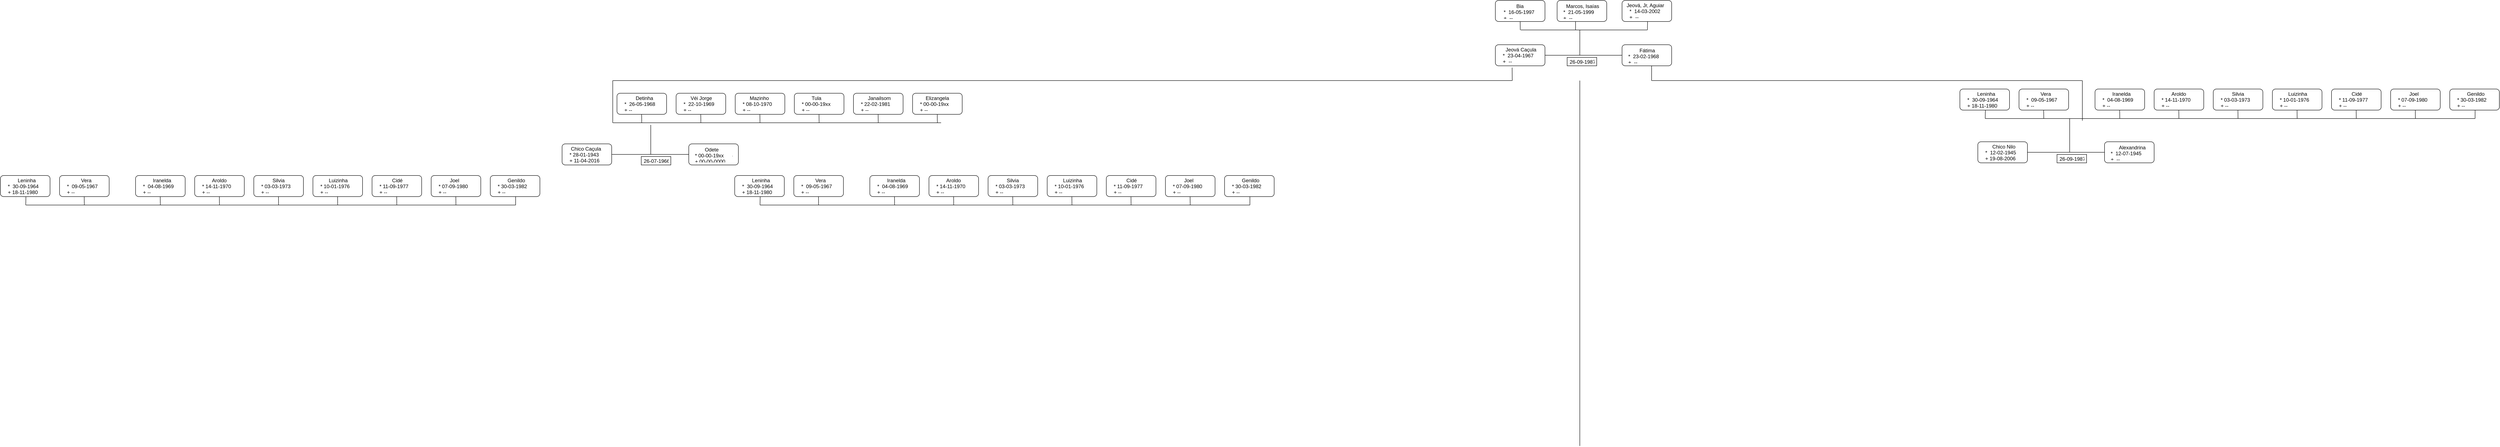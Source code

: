 <mxfile>
    <diagram id="dwh6Nt9CRi5pj_zk__ob" name="Página-1">
        <mxGraphModel dx="4096" dy="428" grid="1" gridSize="10" guides="1" tooltips="1" connect="1" arrows="1" fold="1" page="1" pageScale="1" pageWidth="850" pageHeight="1100" math="0" shadow="0">
            <root>
                <mxCell id="0"/>
                <mxCell id="1" parent="0"/>
                <mxCell id="18" value="" style="rounded=1;whiteSpace=wrap;html=1;" parent="1" vertex="1">
                    <mxGeometry x="386.25" y="50" width="117.5" height="50" as="geometry"/>
                </mxCell>
                <mxCell id="19" value="  Marcos, Isaías   - Marcos Isaías Tomas Aguiar&#10;*  21-05-1999       - realejo, crateús, ce&#10;+  --" style="text;strokeColor=none;fillColor=none;align=left;verticalAlign=middle;spacingLeft=4;spacingRight=4;overflow=hidden;points=[[0,0.5],[1,0.5]];portConstraint=eastwest;rotatable=0;" parent="1" vertex="1">
                    <mxGeometry x="395" y="55" width="100" height="40" as="geometry"/>
                </mxCell>
                <mxCell id="22" value="" style="rounded=1;whiteSpace=wrap;html=1;" parent="1" vertex="1">
                    <mxGeometry x="240" y="155" width="117.5" height="50" as="geometry"/>
                </mxCell>
                <mxCell id="23" value="    Jeová Caçula     - Jeová Caçula de Aguiar Júnior&#10;  *  23-04-1967       - nova olinda, crateús, &#10;  +  --" style="text;strokeColor=none;fillColor=none;align=left;verticalAlign=middle;spacingLeft=4;spacingRight=4;overflow=hidden;points=[[0,0.5],[1,0.5]];portConstraint=eastwest;rotatable=0;" parent="1" vertex="1">
                    <mxGeometry x="245" y="155" width="107.5" height="50" as="geometry"/>
                </mxCell>
                <mxCell id="24" value="" style="rounded=1;whiteSpace=wrap;html=1;" parent="1" vertex="1">
                    <mxGeometry x="540" y="155" width="117.5" height="50" as="geometry"/>
                </mxCell>
                <mxCell id="25" value="        Fátima          - Maria de Fátima Tomaz Aguiar&#10;*  23-02-1968       - melancia, coreaú, ce&#10;+  --" style="text;strokeColor=none;fillColor=none;align=left;verticalAlign=middle;spacingLeft=4;spacingRight=4;overflow=hidden;points=[[0,0.5],[1,0.5]];portConstraint=eastwest;rotatable=0;" parent="1" vertex="1">
                    <mxGeometry x="548.75" y="160" width="100" height="40" as="geometry"/>
                </mxCell>
                <mxCell id="27" value="" style="rounded=1;whiteSpace=wrap;html=1;" parent="1" vertex="1">
                    <mxGeometry x="1382.5" y="385" width="117.5" height="50" as="geometry"/>
                </mxCell>
                <mxCell id="28" value="       Chico Nilo       - Francisco José Domingos&#10;  *  12-02-1945&#10;  + 19-08-2006" style="text;strokeColor=none;fillColor=none;align=left;verticalAlign=middle;spacingLeft=4;spacingRight=4;overflow=hidden;points=[[0,0.5],[1,0.5]];portConstraint=eastwest;rotatable=0;" parent="1" vertex="1">
                    <mxGeometry x="1387.5" y="385" width="107.5" height="50" as="geometry"/>
                </mxCell>
                <mxCell id="29" value="" style="rounded=1;whiteSpace=wrap;html=1;" parent="1" vertex="1">
                    <mxGeometry x="1682.5" y="385" width="117.5" height="50" as="geometry"/>
                </mxCell>
                <mxCell id="30" value="      Alexandrina   - Alexandrina Tomaz Domingos&#10;*  12-07-1945&#10;+  --" style="text;strokeColor=none;fillColor=none;align=left;verticalAlign=middle;spacingLeft=4;spacingRight=4;overflow=hidden;points=[[0,0.5],[1,0.5]];portConstraint=eastwest;rotatable=0;" parent="1" vertex="1">
                    <mxGeometry x="1691.25" y="390" width="100" height="40" as="geometry"/>
                </mxCell>
                <mxCell id="31" value="" style="endArrow=none;html=1;" parent="1" edge="1">
                    <mxGeometry width="50" height="50" relative="1" as="geometry">
                        <mxPoint x="440" y="1106" as="sourcePoint"/>
                        <mxPoint x="440" y="240" as="targetPoint"/>
                    </mxGeometry>
                </mxCell>
                <mxCell id="32" value="" style="rounded=1;whiteSpace=wrap;html=1;" parent="1" vertex="1">
                    <mxGeometry x="1340" y="260" width="117.5" height="50" as="geometry"/>
                </mxCell>
                <mxCell id="33" value="         Leninha         - Maria Lúcia TomazDomingos&#10;  *  30-09-1964       -  melancia, coreaú, ce&#10;  + 18-11-1980" style="text;strokeColor=none;fillColor=none;align=left;verticalAlign=middle;spacingLeft=4;spacingRight=4;overflow=hidden;points=[[0,0.5],[1,0.5]];portConstraint=eastwest;rotatable=0;" parent="1" vertex="1">
                    <mxGeometry x="1345" y="260" width="107.5" height="50" as="geometry"/>
                </mxCell>
                <mxCell id="34" value="" style="rounded=1;whiteSpace=wrap;html=1;" parent="1" vertex="1">
                    <mxGeometry x="1480" y="260" width="117.5" height="50" as="geometry"/>
                </mxCell>
                <mxCell id="35" value="            Vera           - Vera Lúcia Tomaz de Araújo&#10;  *  09-05-1967       - melancia, coreaú, ce&#10;  + --" style="text;strokeColor=none;fillColor=none;align=left;verticalAlign=middle;spacingLeft=4;spacingRight=4;overflow=hidden;points=[[0,0.5],[1,0.5]];portConstraint=eastwest;rotatable=0;" parent="1" vertex="1">
                    <mxGeometry x="1485" y="260" width="107.5" height="50" as="geometry"/>
                </mxCell>
                <mxCell id="36" value="" style="rounded=1;whiteSpace=wrap;html=1;" parent="1" vertex="1">
                    <mxGeometry x="1660" y="260" width="117.5" height="50" as="geometry"/>
                </mxCell>
                <mxCell id="37" value="         Iranelda         - Iranelda Maria TomazDomingos&#10;  *  04-08-1969       - melancia, coreaú, ce&#10;  + --" style="text;strokeColor=none;fillColor=none;align=left;verticalAlign=middle;spacingLeft=4;spacingRight=4;overflow=hidden;points=[[0,0.5],[1,0.5]];portConstraint=eastwest;rotatable=0;" parent="1" vertex="1">
                    <mxGeometry x="1665" y="260" width="107.5" height="50" as="geometry"/>
                </mxCell>
                <mxCell id="38" value="" style="rounded=1;whiteSpace=wrap;html=1;" parent="1" vertex="1">
                    <mxGeometry x="1800" y="260" width="117.5" height="50" as="geometry"/>
                </mxCell>
                <mxCell id="39" value="         Aroldo            - José Aroldo Tomaz Domingos&#10;  * 14-11-1970         - melancia, coreaú, ce&#10;  + --" style="text;strokeColor=none;fillColor=none;align=left;verticalAlign=middle;spacingLeft=4;spacingRight=4;overflow=hidden;points=[[0,0.5],[1,0.5]];portConstraint=eastwest;rotatable=0;" parent="1" vertex="1">
                    <mxGeometry x="1805" y="260" width="107.5" height="50" as="geometry"/>
                </mxCell>
                <mxCell id="40" value="" style="rounded=1;whiteSpace=wrap;html=1;" parent="1" vertex="1">
                    <mxGeometry x="1940" y="260" width="117.5" height="50" as="geometry"/>
                </mxCell>
                <mxCell id="41" value="          Silvia            - Antonia Silvia Helena Tomaz Soares&#10;  * 03-03-1973        - melancia, coreaú, ce&#10;  + --" style="text;strokeColor=none;fillColor=none;align=left;verticalAlign=middle;spacingLeft=4;spacingRight=4;overflow=hidden;points=[[0,0.5],[1,0.5]];portConstraint=eastwest;rotatable=0;" parent="1" vertex="1">
                    <mxGeometry x="1945" y="260" width="107.5" height="50" as="geometry"/>
                </mxCell>
                <mxCell id="42" value="" style="rounded=1;whiteSpace=wrap;html=1;" parent="1" vertex="1">
                    <mxGeometry x="2080" y="260" width="117.5" height="50" as="geometry"/>
                </mxCell>
                <mxCell id="43" value="        Luizinha         - Luiza Maria Tomaz Domingos&#10;  * 10-01-1976        - melancia, coreaú, ce&#10;  + --" style="text;strokeColor=none;fillColor=none;align=left;verticalAlign=middle;spacingLeft=4;spacingRight=4;overflow=hidden;points=[[0,0.5],[1,0.5]];portConstraint=eastwest;rotatable=0;" parent="1" vertex="1">
                    <mxGeometry x="2085" y="260" width="107.5" height="50" as="geometry"/>
                </mxCell>
                <mxCell id="44" value="" style="rounded=1;whiteSpace=wrap;html=1;" parent="1" vertex="1">
                    <mxGeometry x="2220" y="260" width="117.5" height="50" as="geometry"/>
                </mxCell>
                <mxCell id="45" value="           Cidé             - Francisco Franscidé Tomaz Domingos&#10;  * 11-09-1977         - nova olinda, coreaú, ce&#10;  + --" style="text;strokeColor=none;fillColor=none;align=left;verticalAlign=middle;spacingLeft=4;spacingRight=4;overflow=hidden;points=[[0,0.5],[1,0.5]];portConstraint=eastwest;rotatable=0;" parent="1" vertex="1">
                    <mxGeometry x="2225" y="260" width="107.5" height="50" as="geometry"/>
                </mxCell>
                <mxCell id="46" value="" style="rounded=1;whiteSpace=wrap;html=1;" parent="1" vertex="1">
                    <mxGeometry x="2360" y="260" width="117.5" height="50" as="geometry"/>
                </mxCell>
                <mxCell id="47" value="          Joel              - Franscisco Joel Tomaz Domingos&#10;  * 07-09-1980         - nova olinda, coreaú, ce&#10;  + --" style="text;strokeColor=none;fillColor=none;align=left;verticalAlign=middle;spacingLeft=4;spacingRight=4;overflow=hidden;points=[[0,0.5],[1,0.5]];portConstraint=eastwest;rotatable=0;" parent="1" vertex="1">
                    <mxGeometry x="2365" y="260" width="107.5" height="50" as="geometry"/>
                </mxCell>
                <mxCell id="48" value="" style="rounded=1;whiteSpace=wrap;html=1;" parent="1" vertex="1">
                    <mxGeometry x="2500" y="260" width="117.5" height="50" as="geometry"/>
                </mxCell>
                <mxCell id="49" value="         Genildo          - Antonio Genildo Tomaz Domingos&#10;  * 30-03-1982         - nova olinda, coreaú, ce&#10;  + --" style="text;strokeColor=none;fillColor=none;align=left;verticalAlign=middle;spacingLeft=4;spacingRight=4;overflow=hidden;points=[[0,0.5],[1,0.5]];portConstraint=eastwest;rotatable=0;" parent="1" vertex="1">
                    <mxGeometry x="2505" y="260" width="107.5" height="50" as="geometry"/>
                </mxCell>
                <mxCell id="50" value="" style="endArrow=none;html=1;entryX=0;entryY=0.5;entryDx=0;entryDy=0;exitX=1;exitY=0.5;exitDx=0;exitDy=0;" parent="1" source="22" target="24" edge="1">
                    <mxGeometry width="50" height="50" relative="1" as="geometry">
                        <mxPoint x="380" y="260" as="sourcePoint"/>
                        <mxPoint x="430" y="210" as="targetPoint"/>
                    </mxGeometry>
                </mxCell>
                <mxCell id="51" value="" style="endArrow=none;html=1;entryX=0.371;entryY=1.002;entryDx=0;entryDy=0;entryPerimeter=0;" parent="1" target="18" edge="1">
                    <mxGeometry width="50" height="50" relative="1" as="geometry">
                        <mxPoint x="430" y="120" as="sourcePoint"/>
                        <mxPoint x="441" y="100" as="targetPoint"/>
                    </mxGeometry>
                </mxCell>
                <mxCell id="54" value="" style="endArrow=none;html=1;" parent="1" edge="1">
                    <mxGeometry width="50" height="50" relative="1" as="geometry">
                        <mxPoint x="300" y="120" as="sourcePoint"/>
                        <mxPoint x="600" y="120" as="targetPoint"/>
                    </mxGeometry>
                </mxCell>
                <mxCell id="55" value="" style="endArrow=none;html=1;" parent="1" edge="1">
                    <mxGeometry width="50" height="50" relative="1" as="geometry">
                        <mxPoint x="440" y="180" as="sourcePoint"/>
                        <mxPoint x="440" y="120" as="targetPoint"/>
                    </mxGeometry>
                </mxCell>
                <mxCell id="56" value="" style="endArrow=none;html=1;exitX=1;exitY=0.5;exitDx=0;exitDy=0;entryX=0;entryY=0.5;entryDx=0;entryDy=0;" parent="1" source="27" target="29" edge="1">
                    <mxGeometry width="50" height="50" relative="1" as="geometry">
                        <mxPoint x="1660" y="400" as="sourcePoint"/>
                        <mxPoint x="1680" y="405" as="targetPoint"/>
                    </mxGeometry>
                </mxCell>
                <mxCell id="57" value="" style="endArrow=none;html=1;entryX=0.515;entryY=1;entryDx=0;entryDy=0;entryPerimeter=0;" parent="1" target="33" edge="1">
                    <mxGeometry width="50" height="50" relative="1" as="geometry">
                        <mxPoint x="1400" y="330" as="sourcePoint"/>
                        <mxPoint x="1398.41" y="310" as="targetPoint"/>
                    </mxGeometry>
                </mxCell>
                <mxCell id="58" value="" style="endArrow=none;html=1;entryX=0.5;entryY=1;entryDx=0;entryDy=0;" parent="1" edge="1">
                    <mxGeometry width="50" height="50" relative="1" as="geometry">
                        <mxPoint x="1538.66" y="330" as="sourcePoint"/>
                        <mxPoint x="1538.41" y="310" as="targetPoint"/>
                    </mxGeometry>
                </mxCell>
                <mxCell id="59" value="" style="endArrow=none;html=1;entryX=0.5;entryY=1;entryDx=0;entryDy=0;" parent="1" edge="1">
                    <mxGeometry width="50" height="50" relative="1" as="geometry">
                        <mxPoint x="1718.66" y="330" as="sourcePoint"/>
                        <mxPoint x="1718.41" y="310" as="targetPoint"/>
                    </mxGeometry>
                </mxCell>
                <mxCell id="60" value="" style="endArrow=none;html=1;entryX=0.5;entryY=1;entryDx=0;entryDy=0;" parent="1" edge="1">
                    <mxGeometry width="50" height="50" relative="1" as="geometry">
                        <mxPoint x="1858.66" y="330" as="sourcePoint"/>
                        <mxPoint x="1858.41" y="310" as="targetPoint"/>
                    </mxGeometry>
                </mxCell>
                <mxCell id="62" value="" style="endArrow=none;html=1;entryX=0.5;entryY=1;entryDx=0;entryDy=0;" parent="1" edge="1">
                    <mxGeometry width="50" height="50" relative="1" as="geometry">
                        <mxPoint x="1998.66" y="330" as="sourcePoint"/>
                        <mxPoint x="1998.41" y="310" as="targetPoint"/>
                    </mxGeometry>
                </mxCell>
                <mxCell id="63" value="" style="endArrow=none;html=1;entryX=0.5;entryY=1;entryDx=0;entryDy=0;" parent="1" edge="1">
                    <mxGeometry width="50" height="50" relative="1" as="geometry">
                        <mxPoint x="2138.66" y="330" as="sourcePoint"/>
                        <mxPoint x="2138.41" y="310" as="targetPoint"/>
                    </mxGeometry>
                </mxCell>
                <mxCell id="64" value="" style="endArrow=none;html=1;entryX=0.5;entryY=1;entryDx=0;entryDy=0;" parent="1" edge="1">
                    <mxGeometry width="50" height="50" relative="1" as="geometry">
                        <mxPoint x="2278.66" y="330" as="sourcePoint"/>
                        <mxPoint x="2278.41" y="310" as="targetPoint"/>
                    </mxGeometry>
                </mxCell>
                <mxCell id="65" value="" style="endArrow=none;html=1;entryX=0.5;entryY=1;entryDx=0;entryDy=0;" parent="1" edge="1">
                    <mxGeometry width="50" height="50" relative="1" as="geometry">
                        <mxPoint x="2418.66" y="330" as="sourcePoint"/>
                        <mxPoint x="2418.41" y="310" as="targetPoint"/>
                    </mxGeometry>
                </mxCell>
                <mxCell id="66" value="" style="endArrow=none;html=1;entryX=0.512;entryY=0.997;entryDx=0;entryDy=0;entryPerimeter=0;" parent="1" target="49" edge="1">
                    <mxGeometry width="50" height="50" relative="1" as="geometry">
                        <mxPoint x="2560" y="330" as="sourcePoint"/>
                        <mxPoint x="2558.41" y="310" as="targetPoint"/>
                    </mxGeometry>
                </mxCell>
                <mxCell id="67" value="" style="endArrow=none;html=1;" parent="1" edge="1">
                    <mxGeometry width="50" height="50" relative="1" as="geometry">
                        <mxPoint x="1400" y="330" as="sourcePoint"/>
                        <mxPoint x="2560" y="330" as="targetPoint"/>
                    </mxGeometry>
                </mxCell>
                <mxCell id="68" value="" style="endArrow=none;html=1;" parent="1" edge="1">
                    <mxGeometry width="50" height="50" relative="1" as="geometry">
                        <mxPoint x="1630" y="240" as="sourcePoint"/>
                        <mxPoint x="610" y="240" as="targetPoint"/>
                    </mxGeometry>
                </mxCell>
                <mxCell id="69" value="" style="endArrow=none;html=1;entryX=0.596;entryY=1.002;entryDx=0;entryDy=0;entryPerimeter=0;" parent="1" target="24" edge="1">
                    <mxGeometry width="50" height="50" relative="1" as="geometry">
                        <mxPoint x="610" y="240" as="sourcePoint"/>
                        <mxPoint x="598.56" y="205" as="targetPoint"/>
                    </mxGeometry>
                </mxCell>
                <mxCell id="70" value="" style="endArrow=none;html=1;" parent="1" edge="1">
                    <mxGeometry width="50" height="50" relative="1" as="geometry">
                        <mxPoint x="1630" y="335" as="sourcePoint"/>
                        <mxPoint x="1630" y="240" as="targetPoint"/>
                    </mxGeometry>
                </mxCell>
                <mxCell id="71" value="" style="endArrow=none;html=1;" parent="1" edge="1">
                    <mxGeometry width="50" height="50" relative="1" as="geometry">
                        <mxPoint x="1600" y="410" as="sourcePoint"/>
                        <mxPoint x="1600" y="330" as="targetPoint"/>
                    </mxGeometry>
                </mxCell>
                <mxCell id="76" value="" style="rounded=0;whiteSpace=wrap;html=1;" parent="1" vertex="1">
                    <mxGeometry x="410" y="185" width="70" height="20" as="geometry"/>
                </mxCell>
                <mxCell id="78" value="26-09-1987 independência, ce" style="text;strokeColor=none;fillColor=none;align=left;verticalAlign=middle;spacingLeft=4;spacingRight=4;overflow=hidden;points=[[0,0.5],[1,0.5]];portConstraint=eastwest;rotatable=0;" parent="1" vertex="1">
                    <mxGeometry x="410" y="185" width="70" height="20" as="geometry"/>
                </mxCell>
                <mxCell id="79" value="" style="rounded=0;whiteSpace=wrap;html=1;" parent="1" vertex="1">
                    <mxGeometry x="1570" y="415" width="70" height="20" as="geometry"/>
                </mxCell>
                <mxCell id="80" value="26-09-1987 independência, ce" style="text;strokeColor=none;fillColor=none;align=left;verticalAlign=middle;spacingLeft=4;spacingRight=4;overflow=hidden;points=[[0,0.5],[1,0.5]];portConstraint=eastwest;rotatable=0;" parent="1" vertex="1">
                    <mxGeometry x="1570" y="415" width="70" height="20" as="geometry"/>
                </mxCell>
                <mxCell id="82" value="" style="rounded=1;whiteSpace=wrap;html=1;" parent="1" vertex="1">
                    <mxGeometry x="-1970" y="390" width="117.5" height="50" as="geometry"/>
                </mxCell>
                <mxCell id="83" value="   Chico Caçula       - Francisco Caçula Neto&#10;  * 28-01-1943&#10;  + 11-04-2016" style="text;strokeColor=none;fillColor=none;align=left;verticalAlign=middle;spacingLeft=4;spacingRight=4;overflow=hidden;points=[[0,0.5],[1,0.5]];portConstraint=eastwest;rotatable=0;" parent="1" vertex="1">
                    <mxGeometry x="-1965" y="390" width="107.5" height="50" as="geometry"/>
                </mxCell>
                <mxCell id="84" value="" style="rounded=1;whiteSpace=wrap;html=1;" parent="1" vertex="1">
                    <mxGeometry x="-1670" y="390" width="117.5" height="50" as="geometry"/>
                </mxCell>
                <mxCell id="85" value="       Odete           - Maria Odete de Aguiar&#10;* 00-00-19xx      - riacho do gado, independencia, ce&#10;+ 00-00-0000" style="text;strokeColor=none;fillColor=none;align=left;verticalAlign=middle;spacingLeft=4;spacingRight=4;overflow=hidden;points=[[0,0.5],[1,0.5]];portConstraint=eastwest;rotatable=0;" parent="1" vertex="1">
                    <mxGeometry x="-1661.25" y="395" width="100" height="40" as="geometry"/>
                </mxCell>
                <mxCell id="88" value="" style="rounded=1;whiteSpace=wrap;html=1;" parent="1" vertex="1">
                    <mxGeometry x="-1840" y="270" width="117.5" height="50" as="geometry"/>
                </mxCell>
                <mxCell id="89" value="          Detinha         -  Antonia Elizete De Aguiar&#10;  *  26-05-1968       - nova olinda, independencia, ce&#10;  + --" style="text;strokeColor=none;fillColor=none;align=left;verticalAlign=middle;spacingLeft=4;spacingRight=4;overflow=hidden;points=[[0,0.5],[1,0.5]];portConstraint=eastwest;rotatable=0;" parent="1" vertex="1">
                    <mxGeometry x="-1835" y="270" width="107.5" height="50" as="geometry"/>
                </mxCell>
                <mxCell id="90" value="" style="rounded=1;whiteSpace=wrap;html=1;" parent="1" vertex="1">
                    <mxGeometry x="-1700" y="270" width="117.5" height="50" as="geometry"/>
                </mxCell>
                <mxCell id="91" value="       Véi Jorge          - Jorge Luiz Caçula de Aguiar&#10;  *  22-10-1969       - nova olinda, independencia, ce&#10;  + --" style="text;strokeColor=none;fillColor=none;align=left;verticalAlign=middle;spacingLeft=4;spacingRight=4;overflow=hidden;points=[[0,0.5],[1,0.5]];portConstraint=eastwest;rotatable=0;" parent="1" vertex="1">
                    <mxGeometry x="-1695" y="270" width="107.5" height="50" as="geometry"/>
                </mxCell>
                <mxCell id="92" value="" style="rounded=1;whiteSpace=wrap;html=1;" parent="1" vertex="1">
                    <mxGeometry x="-1560" y="270" width="117.5" height="50" as="geometry"/>
                </mxCell>
                <mxCell id="93" value="       Mazinho            - Geosmar Caçula de Aguiar&#10;  * 08-10-1970         - nova olinda, independencia, ce&#10;  + --" style="text;strokeColor=none;fillColor=none;align=left;verticalAlign=middle;spacingLeft=4;spacingRight=4;overflow=hidden;points=[[0,0.5],[1,0.5]];portConstraint=eastwest;rotatable=0;" parent="1" vertex="1">
                    <mxGeometry x="-1555" y="270" width="107.5" height="50" as="geometry"/>
                </mxCell>
                <mxCell id="94" value="" style="rounded=1;whiteSpace=wrap;html=1;" parent="1" vertex="1">
                    <mxGeometry x="-1420" y="270" width="117.5" height="50" as="geometry"/>
                </mxCell>
                <mxCell id="95" value="         Tula               - Jonas Caçula de Aguiar&#10;  * 00-00-19xx        - nova olinda, independencia, ce&#10;  + --" style="text;strokeColor=none;fillColor=none;align=left;verticalAlign=middle;spacingLeft=4;spacingRight=4;overflow=hidden;points=[[0,0.5],[1,0.5]];portConstraint=eastwest;rotatable=0;" parent="1" vertex="1">
                    <mxGeometry x="-1415" y="270" width="107.5" height="50" as="geometry"/>
                </mxCell>
                <mxCell id="96" value="" style="rounded=1;whiteSpace=wrap;html=1;" parent="1" vertex="1">
                    <mxGeometry x="-1280" y="270" width="117.5" height="50" as="geometry"/>
                </mxCell>
                <mxCell id="97" value="       Janailsom       - Janailsom Caçula de Aguiar&#10;  * 22-02-1981        - mnova olinda, independencia, ce&#10;  + --" style="text;strokeColor=none;fillColor=none;align=left;verticalAlign=middle;spacingLeft=4;spacingRight=4;overflow=hidden;points=[[0,0.5],[1,0.5]];portConstraint=eastwest;rotatable=0;" parent="1" vertex="1">
                    <mxGeometry x="-1275" y="270" width="107.5" height="50" as="geometry"/>
                </mxCell>
                <mxCell id="98" value="" style="rounded=1;whiteSpace=wrap;html=1;" parent="1" vertex="1">
                    <mxGeometry x="-1140" y="270" width="117.5" height="50" as="geometry"/>
                </mxCell>
                <mxCell id="99" value="      Elizangela        - Elizangela Caçula de Aguiar&#10;  * 00-00-19xx         - nova olinda, independencia, ce&#10;  + --" style="text;strokeColor=none;fillColor=none;align=left;verticalAlign=middle;spacingLeft=4;spacingRight=4;overflow=hidden;points=[[0,0.5],[1,0.5]];portConstraint=eastwest;rotatable=0;" parent="1" vertex="1">
                    <mxGeometry x="-1135" y="270" width="107.5" height="50" as="geometry"/>
                </mxCell>
                <mxCell id="104" value="" style="endArrow=none;html=1;exitX=1;exitY=0.5;exitDx=0;exitDy=0;entryX=0;entryY=0.5;entryDx=0;entryDy=0;" parent="1" source="82" target="84" edge="1">
                    <mxGeometry width="50" height="50" relative="1" as="geometry">
                        <mxPoint x="-1692.5" y="405" as="sourcePoint"/>
                        <mxPoint x="-1672.5" y="410" as="targetPoint"/>
                        <Array as="points">
                            <mxPoint x="-1760" y="415"/>
                        </Array>
                    </mxGeometry>
                </mxCell>
                <mxCell id="105" value="" style="endArrow=none;html=1;" parent="1" edge="1">
                    <mxGeometry width="50" height="50" relative="1" as="geometry">
                        <mxPoint x="-1850" y="340" as="sourcePoint"/>
                        <mxPoint x="-1850" y="240" as="targetPoint"/>
                    </mxGeometry>
                </mxCell>
                <mxCell id="106" value="" style="endArrow=none;html=1;entryX=0.5;entryY=1;entryDx=0;entryDy=0;" parent="1" edge="1">
                    <mxGeometry width="50" height="50" relative="1" as="geometry">
                        <mxPoint x="-1781.34" y="340" as="sourcePoint"/>
                        <mxPoint x="-1781.59" y="320" as="targetPoint"/>
                    </mxGeometry>
                </mxCell>
                <mxCell id="107" value="" style="endArrow=none;html=1;entryX=0.5;entryY=1;entryDx=0;entryDy=0;" parent="1" edge="1">
                    <mxGeometry width="50" height="50" relative="1" as="geometry">
                        <mxPoint x="-1641.34" y="340" as="sourcePoint"/>
                        <mxPoint x="-1641.59" y="320" as="targetPoint"/>
                    </mxGeometry>
                </mxCell>
                <mxCell id="108" value="" style="endArrow=none;html=1;entryX=0.5;entryY=1;entryDx=0;entryDy=0;" parent="1" edge="1">
                    <mxGeometry width="50" height="50" relative="1" as="geometry">
                        <mxPoint x="-1501.34" y="340" as="sourcePoint"/>
                        <mxPoint x="-1501.59" y="320" as="targetPoint"/>
                    </mxGeometry>
                </mxCell>
                <mxCell id="109" value="" style="endArrow=none;html=1;entryX=0.5;entryY=1;entryDx=0;entryDy=0;" parent="1" edge="1">
                    <mxGeometry width="50" height="50" relative="1" as="geometry">
                        <mxPoint x="-1361.34" y="340" as="sourcePoint"/>
                        <mxPoint x="-1361.59" y="320" as="targetPoint"/>
                    </mxGeometry>
                </mxCell>
                <mxCell id="110" value="" style="endArrow=none;html=1;entryX=0.5;entryY=1;entryDx=0;entryDy=0;" parent="1" edge="1">
                    <mxGeometry width="50" height="50" relative="1" as="geometry">
                        <mxPoint x="-1221.34" y="340" as="sourcePoint"/>
                        <mxPoint x="-1221.59" y="320" as="targetPoint"/>
                    </mxGeometry>
                </mxCell>
                <mxCell id="111" value="" style="endArrow=none;html=1;entryX=0.5;entryY=1;entryDx=0;entryDy=0;" parent="1" edge="1">
                    <mxGeometry width="50" height="50" relative="1" as="geometry">
                        <mxPoint x="-1081.34" y="340" as="sourcePoint"/>
                        <mxPoint x="-1081.59" y="320" as="targetPoint"/>
                    </mxGeometry>
                </mxCell>
                <mxCell id="114" value="" style="endArrow=none;html=1;" parent="1" edge="1">
                    <mxGeometry width="50" height="50" relative="1" as="geometry">
                        <mxPoint x="-1850" y="340" as="sourcePoint"/>
                        <mxPoint x="-1072.5" y="340" as="targetPoint"/>
                    </mxGeometry>
                </mxCell>
                <mxCell id="117" value="" style="rounded=0;whiteSpace=wrap;html=1;" parent="1" vertex="1">
                    <mxGeometry x="-1782.5" y="420" width="70" height="20" as="geometry"/>
                </mxCell>
                <mxCell id="118" value="26-07-1966 - independência, ce" style="text;strokeColor=none;fillColor=none;align=left;verticalAlign=middle;spacingLeft=4;spacingRight=4;overflow=hidden;points=[[0,0.5],[1,0.5]];portConstraint=eastwest;rotatable=0;" parent="1" vertex="1">
                    <mxGeometry x="-1782.5" y="420" width="70" height="20" as="geometry"/>
                </mxCell>
                <mxCell id="119" value="" style="endArrow=none;html=1;entryX=0.323;entryY=1.082;entryDx=0;entryDy=0;entryPerimeter=0;" parent="1" target="23" edge="1">
                    <mxGeometry width="50" height="50" relative="1" as="geometry">
                        <mxPoint x="280" y="240" as="sourcePoint"/>
                        <mxPoint x="250" y="270" as="targetPoint"/>
                    </mxGeometry>
                </mxCell>
                <mxCell id="120" value="" style="endArrow=none;html=1;" parent="1" edge="1">
                    <mxGeometry width="50" height="50" relative="1" as="geometry">
                        <mxPoint x="-1850" y="240" as="sourcePoint"/>
                        <mxPoint x="280" y="240" as="targetPoint"/>
                    </mxGeometry>
                </mxCell>
                <mxCell id="121" value="" style="rounded=1;whiteSpace=wrap;html=1;" parent="1" vertex="1">
                    <mxGeometry x="540" y="50" width="117.5" height="50" as="geometry"/>
                </mxCell>
                <mxCell id="122" value="Jeová, Jr, Aguiar   - Jeová Caçula de Aguiar Júnior&#10;  *  14-03-2002       - realejo, crateús, ceará&#10;  +  --" style="text;strokeColor=none;fillColor=none;align=left;verticalAlign=middle;spacingLeft=4;spacingRight=4;overflow=hidden;points=[[0,0.5],[1,0.5]];portConstraint=eastwest;rotatable=0;" parent="1" vertex="1">
                    <mxGeometry x="545" y="50" width="107.5" height="50" as="geometry"/>
                </mxCell>
                <mxCell id="123" value="" style="endArrow=none;html=1;entryX=0.516;entryY=1.002;entryDx=0;entryDy=0;entryPerimeter=0;" parent="1" target="122" edge="1">
                    <mxGeometry width="50" height="50" relative="1" as="geometry">
                        <mxPoint x="600" y="120" as="sourcePoint"/>
                        <mxPoint x="750.9" y="108.8" as="targetPoint"/>
                    </mxGeometry>
                </mxCell>
                <mxCell id="124" value="" style="rounded=1;whiteSpace=wrap;html=1;" parent="1" vertex="1">
                    <mxGeometry x="240" y="50" width="117.5" height="50" as="geometry"/>
                </mxCell>
                <mxCell id="125" value="         Bia           - Maria Beatriz Tomaz Aguiar&#10;*  16-05-1997    - realejo, crateús, ce&#10;+  --" style="text;strokeColor=none;fillColor=none;align=left;verticalAlign=middle;spacingLeft=4;spacingRight=4;overflow=hidden;points=[[0,0.5],[1,0.5]];portConstraint=eastwest;rotatable=0;" parent="1" vertex="1">
                    <mxGeometry x="253.75" y="55" width="90" height="40" as="geometry"/>
                </mxCell>
                <mxCell id="126" value="" style="endArrow=none;html=1;entryX=0.5;entryY=1;entryDx=0;entryDy=0;" parent="1" target="124" edge="1">
                    <mxGeometry width="50" height="50" relative="1" as="geometry">
                        <mxPoint x="299" y="120" as="sourcePoint"/>
                        <mxPoint x="260" y="120" as="targetPoint"/>
                    </mxGeometry>
                </mxCell>
                <mxCell id="127" value="" style="endArrow=none;html=1;" parent="1" edge="1">
                    <mxGeometry width="50" height="50" relative="1" as="geometry">
                        <mxPoint x="-1760" y="345" as="sourcePoint"/>
                        <mxPoint x="-1760" y="415" as="targetPoint"/>
                    </mxGeometry>
                </mxCell>
                <mxCell id="128" value="" style="rounded=1;whiteSpace=wrap;html=1;" vertex="1" parent="1">
                    <mxGeometry x="-3300" y="465" width="117.5" height="50" as="geometry"/>
                </mxCell>
                <mxCell id="129" value="         Leninha         - Maria Lúcia TomazDomingos&#10;  *  30-09-1964       -  melancia, coreaú, ce&#10;  + 18-11-1980" style="text;strokeColor=none;fillColor=none;align=left;verticalAlign=middle;spacingLeft=4;spacingRight=4;overflow=hidden;points=[[0,0.5],[1,0.5]];portConstraint=eastwest;rotatable=0;" vertex="1" parent="1">
                    <mxGeometry x="-3295" y="465" width="107.5" height="50" as="geometry"/>
                </mxCell>
                <mxCell id="130" value="" style="rounded=1;whiteSpace=wrap;html=1;" vertex="1" parent="1">
                    <mxGeometry x="-3160" y="465" width="117.5" height="50" as="geometry"/>
                </mxCell>
                <mxCell id="131" value="            Vera           - Vera Lúcia Tomaz de Araújo&#10;  *  09-05-1967       - melancia, coreaú, ce&#10;  + --" style="text;strokeColor=none;fillColor=none;align=left;verticalAlign=middle;spacingLeft=4;spacingRight=4;overflow=hidden;points=[[0,0.5],[1,0.5]];portConstraint=eastwest;rotatable=0;" vertex="1" parent="1">
                    <mxGeometry x="-3155" y="465" width="107.5" height="50" as="geometry"/>
                </mxCell>
                <mxCell id="132" value="" style="rounded=1;whiteSpace=wrap;html=1;" vertex="1" parent="1">
                    <mxGeometry x="-2980" y="465" width="117.5" height="50" as="geometry"/>
                </mxCell>
                <mxCell id="133" value="         Iranelda         - Iranelda Maria TomazDomingos&#10;  *  04-08-1969       - melancia, coreaú, ce&#10;  + --" style="text;strokeColor=none;fillColor=none;align=left;verticalAlign=middle;spacingLeft=4;spacingRight=4;overflow=hidden;points=[[0,0.5],[1,0.5]];portConstraint=eastwest;rotatable=0;" vertex="1" parent="1">
                    <mxGeometry x="-2975" y="465" width="107.5" height="50" as="geometry"/>
                </mxCell>
                <mxCell id="134" value="" style="rounded=1;whiteSpace=wrap;html=1;" vertex="1" parent="1">
                    <mxGeometry x="-2840" y="465" width="117.5" height="50" as="geometry"/>
                </mxCell>
                <mxCell id="135" value="         Aroldo            - José Aroldo Tomaz Domingos&#10;  * 14-11-1970         - melancia, coreaú, ce&#10;  + --" style="text;strokeColor=none;fillColor=none;align=left;verticalAlign=middle;spacingLeft=4;spacingRight=4;overflow=hidden;points=[[0,0.5],[1,0.5]];portConstraint=eastwest;rotatable=0;" vertex="1" parent="1">
                    <mxGeometry x="-2835" y="465" width="107.5" height="50" as="geometry"/>
                </mxCell>
                <mxCell id="136" value="" style="rounded=1;whiteSpace=wrap;html=1;" vertex="1" parent="1">
                    <mxGeometry x="-2700" y="465" width="117.5" height="50" as="geometry"/>
                </mxCell>
                <mxCell id="137" value="          Silvia            - Antonia Silvia Helena Tomaz Soares&#10;  * 03-03-1973        - melancia, coreaú, ce&#10;  + --" style="text;strokeColor=none;fillColor=none;align=left;verticalAlign=middle;spacingLeft=4;spacingRight=4;overflow=hidden;points=[[0,0.5],[1,0.5]];portConstraint=eastwest;rotatable=0;" vertex="1" parent="1">
                    <mxGeometry x="-2695" y="465" width="107.5" height="50" as="geometry"/>
                </mxCell>
                <mxCell id="138" value="" style="rounded=1;whiteSpace=wrap;html=1;" vertex="1" parent="1">
                    <mxGeometry x="-2560" y="465" width="117.5" height="50" as="geometry"/>
                </mxCell>
                <mxCell id="139" value="        Luizinha         - Luiza Maria Tomaz Domingos&#10;  * 10-01-1976        - melancia, coreaú, ce&#10;  + --" style="text;strokeColor=none;fillColor=none;align=left;verticalAlign=middle;spacingLeft=4;spacingRight=4;overflow=hidden;points=[[0,0.5],[1,0.5]];portConstraint=eastwest;rotatable=0;" vertex="1" parent="1">
                    <mxGeometry x="-2555" y="465" width="107.5" height="50" as="geometry"/>
                </mxCell>
                <mxCell id="140" value="" style="rounded=1;whiteSpace=wrap;html=1;" vertex="1" parent="1">
                    <mxGeometry x="-2420" y="465" width="117.5" height="50" as="geometry"/>
                </mxCell>
                <mxCell id="141" value="           Cidé             - Francisco Franscidé Tomaz Domingos&#10;  * 11-09-1977         - nova olinda, coreaú, ce&#10;  + --" style="text;strokeColor=none;fillColor=none;align=left;verticalAlign=middle;spacingLeft=4;spacingRight=4;overflow=hidden;points=[[0,0.5],[1,0.5]];portConstraint=eastwest;rotatable=0;" vertex="1" parent="1">
                    <mxGeometry x="-2415" y="465" width="107.5" height="50" as="geometry"/>
                </mxCell>
                <mxCell id="142" value="" style="rounded=1;whiteSpace=wrap;html=1;" vertex="1" parent="1">
                    <mxGeometry x="-2280" y="465" width="117.5" height="50" as="geometry"/>
                </mxCell>
                <mxCell id="143" value="          Joel              - Franscisco Joel Tomaz Domingos&#10;  * 07-09-1980         - nova olinda, coreaú, ce&#10;  + --" style="text;strokeColor=none;fillColor=none;align=left;verticalAlign=middle;spacingLeft=4;spacingRight=4;overflow=hidden;points=[[0,0.5],[1,0.5]];portConstraint=eastwest;rotatable=0;" vertex="1" parent="1">
                    <mxGeometry x="-2275" y="465" width="107.5" height="50" as="geometry"/>
                </mxCell>
                <mxCell id="144" value="" style="rounded=1;whiteSpace=wrap;html=1;" vertex="1" parent="1">
                    <mxGeometry x="-2140" y="465" width="117.5" height="50" as="geometry"/>
                </mxCell>
                <mxCell id="145" value="         Genildo          - Antonio Genildo Tomaz Domingos&#10;  * 30-03-1982         - nova olinda, coreaú, ce&#10;  + --" style="text;strokeColor=none;fillColor=none;align=left;verticalAlign=middle;spacingLeft=4;spacingRight=4;overflow=hidden;points=[[0,0.5],[1,0.5]];portConstraint=eastwest;rotatable=0;" vertex="1" parent="1">
                    <mxGeometry x="-2135" y="465" width="107.5" height="50" as="geometry"/>
                </mxCell>
                <mxCell id="146" value="" style="endArrow=none;html=1;entryX=0.515;entryY=1;entryDx=0;entryDy=0;entryPerimeter=0;" edge="1" parent="1" target="129">
                    <mxGeometry width="50" height="50" relative="1" as="geometry">
                        <mxPoint x="-3240.0" y="535" as="sourcePoint"/>
                        <mxPoint x="-3241.59" y="515" as="targetPoint"/>
                    </mxGeometry>
                </mxCell>
                <mxCell id="147" value="" style="endArrow=none;html=1;entryX=0.5;entryY=1;entryDx=0;entryDy=0;" edge="1" parent="1">
                    <mxGeometry width="50" height="50" relative="1" as="geometry">
                        <mxPoint x="-3101.34" y="535" as="sourcePoint"/>
                        <mxPoint x="-3101.59" y="515" as="targetPoint"/>
                    </mxGeometry>
                </mxCell>
                <mxCell id="148" value="" style="endArrow=none;html=1;entryX=0.5;entryY=1;entryDx=0;entryDy=0;" edge="1" parent="1">
                    <mxGeometry width="50" height="50" relative="1" as="geometry">
                        <mxPoint x="-2921.34" y="535" as="sourcePoint"/>
                        <mxPoint x="-2921.59" y="515" as="targetPoint"/>
                    </mxGeometry>
                </mxCell>
                <mxCell id="149" value="" style="endArrow=none;html=1;entryX=0.5;entryY=1;entryDx=0;entryDy=0;" edge="1" parent="1">
                    <mxGeometry width="50" height="50" relative="1" as="geometry">
                        <mxPoint x="-2781.34" y="535" as="sourcePoint"/>
                        <mxPoint x="-2781.59" y="515" as="targetPoint"/>
                    </mxGeometry>
                </mxCell>
                <mxCell id="150" value="" style="endArrow=none;html=1;entryX=0.5;entryY=1;entryDx=0;entryDy=0;" edge="1" parent="1">
                    <mxGeometry width="50" height="50" relative="1" as="geometry">
                        <mxPoint x="-2641.34" y="535" as="sourcePoint"/>
                        <mxPoint x="-2641.59" y="515" as="targetPoint"/>
                    </mxGeometry>
                </mxCell>
                <mxCell id="151" value="" style="endArrow=none;html=1;entryX=0.5;entryY=1;entryDx=0;entryDy=0;" edge="1" parent="1">
                    <mxGeometry width="50" height="50" relative="1" as="geometry">
                        <mxPoint x="-2501.34" y="535" as="sourcePoint"/>
                        <mxPoint x="-2501.59" y="515" as="targetPoint"/>
                    </mxGeometry>
                </mxCell>
                <mxCell id="152" value="" style="endArrow=none;html=1;entryX=0.5;entryY=1;entryDx=0;entryDy=0;" edge="1" parent="1">
                    <mxGeometry width="50" height="50" relative="1" as="geometry">
                        <mxPoint x="-2361.34" y="535" as="sourcePoint"/>
                        <mxPoint x="-2361.59" y="515" as="targetPoint"/>
                    </mxGeometry>
                </mxCell>
                <mxCell id="153" value="" style="endArrow=none;html=1;entryX=0.5;entryY=1;entryDx=0;entryDy=0;" edge="1" parent="1">
                    <mxGeometry width="50" height="50" relative="1" as="geometry">
                        <mxPoint x="-2221.34" y="535" as="sourcePoint"/>
                        <mxPoint x="-2221.59" y="515" as="targetPoint"/>
                    </mxGeometry>
                </mxCell>
                <mxCell id="154" value="" style="endArrow=none;html=1;entryX=0.512;entryY=0.997;entryDx=0;entryDy=0;entryPerimeter=0;" edge="1" parent="1" target="145">
                    <mxGeometry width="50" height="50" relative="1" as="geometry">
                        <mxPoint x="-2080" y="535" as="sourcePoint"/>
                        <mxPoint x="-2081.59" y="515" as="targetPoint"/>
                    </mxGeometry>
                </mxCell>
                <mxCell id="155" value="" style="endArrow=none;html=1;" edge="1" parent="1">
                    <mxGeometry width="50" height="50" relative="1" as="geometry">
                        <mxPoint x="-3240.0" y="535" as="sourcePoint"/>
                        <mxPoint x="-2080" y="535" as="targetPoint"/>
                    </mxGeometry>
                </mxCell>
                <mxCell id="156" value="" style="rounded=1;whiteSpace=wrap;html=1;" vertex="1" parent="1">
                    <mxGeometry x="-1561.25" y="465" width="117.5" height="50" as="geometry"/>
                </mxCell>
                <mxCell id="157" value="         Leninha         - Maria Lúcia TomazDomingos&#10;  *  30-09-1964       -  melancia, coreaú, ce&#10;  + 18-11-1980" style="text;strokeColor=none;fillColor=none;align=left;verticalAlign=middle;spacingLeft=4;spacingRight=4;overflow=hidden;points=[[0,0.5],[1,0.5]];portConstraint=eastwest;rotatable=0;" vertex="1" parent="1">
                    <mxGeometry x="-1556.25" y="465" width="107.5" height="50" as="geometry"/>
                </mxCell>
                <mxCell id="158" value="" style="rounded=1;whiteSpace=wrap;html=1;" vertex="1" parent="1">
                    <mxGeometry x="-1421.25" y="465" width="117.5" height="50" as="geometry"/>
                </mxCell>
                <mxCell id="159" value="            Vera           - Vera Lúcia Tomaz de Araújo&#10;  *  09-05-1967       - melancia, coreaú, ce&#10;  + --" style="text;strokeColor=none;fillColor=none;align=left;verticalAlign=middle;spacingLeft=4;spacingRight=4;overflow=hidden;points=[[0,0.5],[1,0.5]];portConstraint=eastwest;rotatable=0;" vertex="1" parent="1">
                    <mxGeometry x="-1416.25" y="465" width="107.5" height="50" as="geometry"/>
                </mxCell>
                <mxCell id="160" value="" style="rounded=1;whiteSpace=wrap;html=1;" vertex="1" parent="1">
                    <mxGeometry x="-1241.25" y="465" width="117.5" height="50" as="geometry"/>
                </mxCell>
                <mxCell id="161" value="         Iranelda         - Iranelda Maria TomazDomingos&#10;  *  04-08-1969       - melancia, coreaú, ce&#10;  + --" style="text;strokeColor=none;fillColor=none;align=left;verticalAlign=middle;spacingLeft=4;spacingRight=4;overflow=hidden;points=[[0,0.5],[1,0.5]];portConstraint=eastwest;rotatable=0;" vertex="1" parent="1">
                    <mxGeometry x="-1236.25" y="465" width="107.5" height="50" as="geometry"/>
                </mxCell>
                <mxCell id="162" value="" style="rounded=1;whiteSpace=wrap;html=1;" vertex="1" parent="1">
                    <mxGeometry x="-1101.25" y="465" width="117.5" height="50" as="geometry"/>
                </mxCell>
                <mxCell id="163" value="         Aroldo            - José Aroldo Tomaz Domingos&#10;  * 14-11-1970         - melancia, coreaú, ce&#10;  + --" style="text;strokeColor=none;fillColor=none;align=left;verticalAlign=middle;spacingLeft=4;spacingRight=4;overflow=hidden;points=[[0,0.5],[1,0.5]];portConstraint=eastwest;rotatable=0;" vertex="1" parent="1">
                    <mxGeometry x="-1096.25" y="465" width="107.5" height="50" as="geometry"/>
                </mxCell>
                <mxCell id="164" value="" style="rounded=1;whiteSpace=wrap;html=1;" vertex="1" parent="1">
                    <mxGeometry x="-961.25" y="465" width="117.5" height="50" as="geometry"/>
                </mxCell>
                <mxCell id="165" value="          Silvia            - Antonia Silvia Helena Tomaz Soares&#10;  * 03-03-1973        - melancia, coreaú, ce&#10;  + --" style="text;strokeColor=none;fillColor=none;align=left;verticalAlign=middle;spacingLeft=4;spacingRight=4;overflow=hidden;points=[[0,0.5],[1,0.5]];portConstraint=eastwest;rotatable=0;" vertex="1" parent="1">
                    <mxGeometry x="-956.25" y="465" width="107.5" height="50" as="geometry"/>
                </mxCell>
                <mxCell id="166" value="" style="rounded=1;whiteSpace=wrap;html=1;" vertex="1" parent="1">
                    <mxGeometry x="-821.25" y="465" width="117.5" height="50" as="geometry"/>
                </mxCell>
                <mxCell id="167" value="        Luizinha         - Luiza Maria Tomaz Domingos&#10;  * 10-01-1976        - melancia, coreaú, ce&#10;  + --" style="text;strokeColor=none;fillColor=none;align=left;verticalAlign=middle;spacingLeft=4;spacingRight=4;overflow=hidden;points=[[0,0.5],[1,0.5]];portConstraint=eastwest;rotatable=0;" vertex="1" parent="1">
                    <mxGeometry x="-816.25" y="465" width="107.5" height="50" as="geometry"/>
                </mxCell>
                <mxCell id="168" value="" style="rounded=1;whiteSpace=wrap;html=1;" vertex="1" parent="1">
                    <mxGeometry x="-681.25" y="465" width="117.5" height="50" as="geometry"/>
                </mxCell>
                <mxCell id="169" value="           Cidé             - Francisco Franscidé Tomaz Domingos&#10;  * 11-09-1977         - nova olinda, coreaú, ce&#10;  + --" style="text;strokeColor=none;fillColor=none;align=left;verticalAlign=middle;spacingLeft=4;spacingRight=4;overflow=hidden;points=[[0,0.5],[1,0.5]];portConstraint=eastwest;rotatable=0;" vertex="1" parent="1">
                    <mxGeometry x="-676.25" y="465" width="107.5" height="50" as="geometry"/>
                </mxCell>
                <mxCell id="170" value="" style="rounded=1;whiteSpace=wrap;html=1;" vertex="1" parent="1">
                    <mxGeometry x="-541.25" y="465" width="117.5" height="50" as="geometry"/>
                </mxCell>
                <mxCell id="171" value="          Joel              - Franscisco Joel Tomaz Domingos&#10;  * 07-09-1980         - nova olinda, coreaú, ce&#10;  + --" style="text;strokeColor=none;fillColor=none;align=left;verticalAlign=middle;spacingLeft=4;spacingRight=4;overflow=hidden;points=[[0,0.5],[1,0.5]];portConstraint=eastwest;rotatable=0;" vertex="1" parent="1">
                    <mxGeometry x="-536.25" y="465" width="107.5" height="50" as="geometry"/>
                </mxCell>
                <mxCell id="172" value="" style="rounded=1;whiteSpace=wrap;html=1;" vertex="1" parent="1">
                    <mxGeometry x="-401.25" y="465" width="117.5" height="50" as="geometry"/>
                </mxCell>
                <mxCell id="173" value="         Genildo          - Antonio Genildo Tomaz Domingos&#10;  * 30-03-1982         - nova olinda, coreaú, ce&#10;  + --" style="text;strokeColor=none;fillColor=none;align=left;verticalAlign=middle;spacingLeft=4;spacingRight=4;overflow=hidden;points=[[0,0.5],[1,0.5]];portConstraint=eastwest;rotatable=0;" vertex="1" parent="1">
                    <mxGeometry x="-396.25" y="465" width="107.5" height="50" as="geometry"/>
                </mxCell>
                <mxCell id="174" value="" style="endArrow=none;html=1;entryX=0.515;entryY=1;entryDx=0;entryDy=0;entryPerimeter=0;" edge="1" parent="1" target="157">
                    <mxGeometry width="50" height="50" relative="1" as="geometry">
                        <mxPoint x="-1501.25" y="535" as="sourcePoint"/>
                        <mxPoint x="-1502.84" y="515" as="targetPoint"/>
                    </mxGeometry>
                </mxCell>
                <mxCell id="175" value="" style="endArrow=none;html=1;entryX=0.5;entryY=1;entryDx=0;entryDy=0;" edge="1" parent="1">
                    <mxGeometry width="50" height="50" relative="1" as="geometry">
                        <mxPoint x="-1362.59" y="535" as="sourcePoint"/>
                        <mxPoint x="-1362.84" y="515" as="targetPoint"/>
                    </mxGeometry>
                </mxCell>
                <mxCell id="176" value="" style="endArrow=none;html=1;entryX=0.5;entryY=1;entryDx=0;entryDy=0;" edge="1" parent="1">
                    <mxGeometry width="50" height="50" relative="1" as="geometry">
                        <mxPoint x="-1182.59" y="535" as="sourcePoint"/>
                        <mxPoint x="-1182.84" y="515" as="targetPoint"/>
                    </mxGeometry>
                </mxCell>
                <mxCell id="177" value="" style="endArrow=none;html=1;entryX=0.5;entryY=1;entryDx=0;entryDy=0;" edge="1" parent="1">
                    <mxGeometry width="50" height="50" relative="1" as="geometry">
                        <mxPoint x="-1042.59" y="535" as="sourcePoint"/>
                        <mxPoint x="-1042.84" y="515" as="targetPoint"/>
                    </mxGeometry>
                </mxCell>
                <mxCell id="178" value="" style="endArrow=none;html=1;entryX=0.5;entryY=1;entryDx=0;entryDy=0;" edge="1" parent="1">
                    <mxGeometry width="50" height="50" relative="1" as="geometry">
                        <mxPoint x="-902.59" y="535" as="sourcePoint"/>
                        <mxPoint x="-902.84" y="515" as="targetPoint"/>
                    </mxGeometry>
                </mxCell>
                <mxCell id="179" value="" style="endArrow=none;html=1;entryX=0.5;entryY=1;entryDx=0;entryDy=0;" edge="1" parent="1">
                    <mxGeometry width="50" height="50" relative="1" as="geometry">
                        <mxPoint x="-762.59" y="535" as="sourcePoint"/>
                        <mxPoint x="-762.84" y="515" as="targetPoint"/>
                    </mxGeometry>
                </mxCell>
                <mxCell id="180" value="" style="endArrow=none;html=1;entryX=0.5;entryY=1;entryDx=0;entryDy=0;" edge="1" parent="1">
                    <mxGeometry width="50" height="50" relative="1" as="geometry">
                        <mxPoint x="-622.59" y="535" as="sourcePoint"/>
                        <mxPoint x="-622.84" y="515" as="targetPoint"/>
                    </mxGeometry>
                </mxCell>
                <mxCell id="181" value="" style="endArrow=none;html=1;entryX=0.5;entryY=1;entryDx=0;entryDy=0;" edge="1" parent="1">
                    <mxGeometry width="50" height="50" relative="1" as="geometry">
                        <mxPoint x="-482.59" y="535" as="sourcePoint"/>
                        <mxPoint x="-482.84" y="515" as="targetPoint"/>
                    </mxGeometry>
                </mxCell>
                <mxCell id="182" value="" style="endArrow=none;html=1;entryX=0.512;entryY=0.997;entryDx=0;entryDy=0;entryPerimeter=0;" edge="1" parent="1" target="173">
                    <mxGeometry width="50" height="50" relative="1" as="geometry">
                        <mxPoint x="-341.25" y="535" as="sourcePoint"/>
                        <mxPoint x="-342.84" y="515" as="targetPoint"/>
                    </mxGeometry>
                </mxCell>
                <mxCell id="183" value="" style="endArrow=none;html=1;" edge="1" parent="1">
                    <mxGeometry width="50" height="50" relative="1" as="geometry">
                        <mxPoint x="-1501.25" y="535" as="sourcePoint"/>
                        <mxPoint x="-341.25" y="535" as="targetPoint"/>
                    </mxGeometry>
                </mxCell>
            </root>
        </mxGraphModel>
    </diagram>
</mxfile>